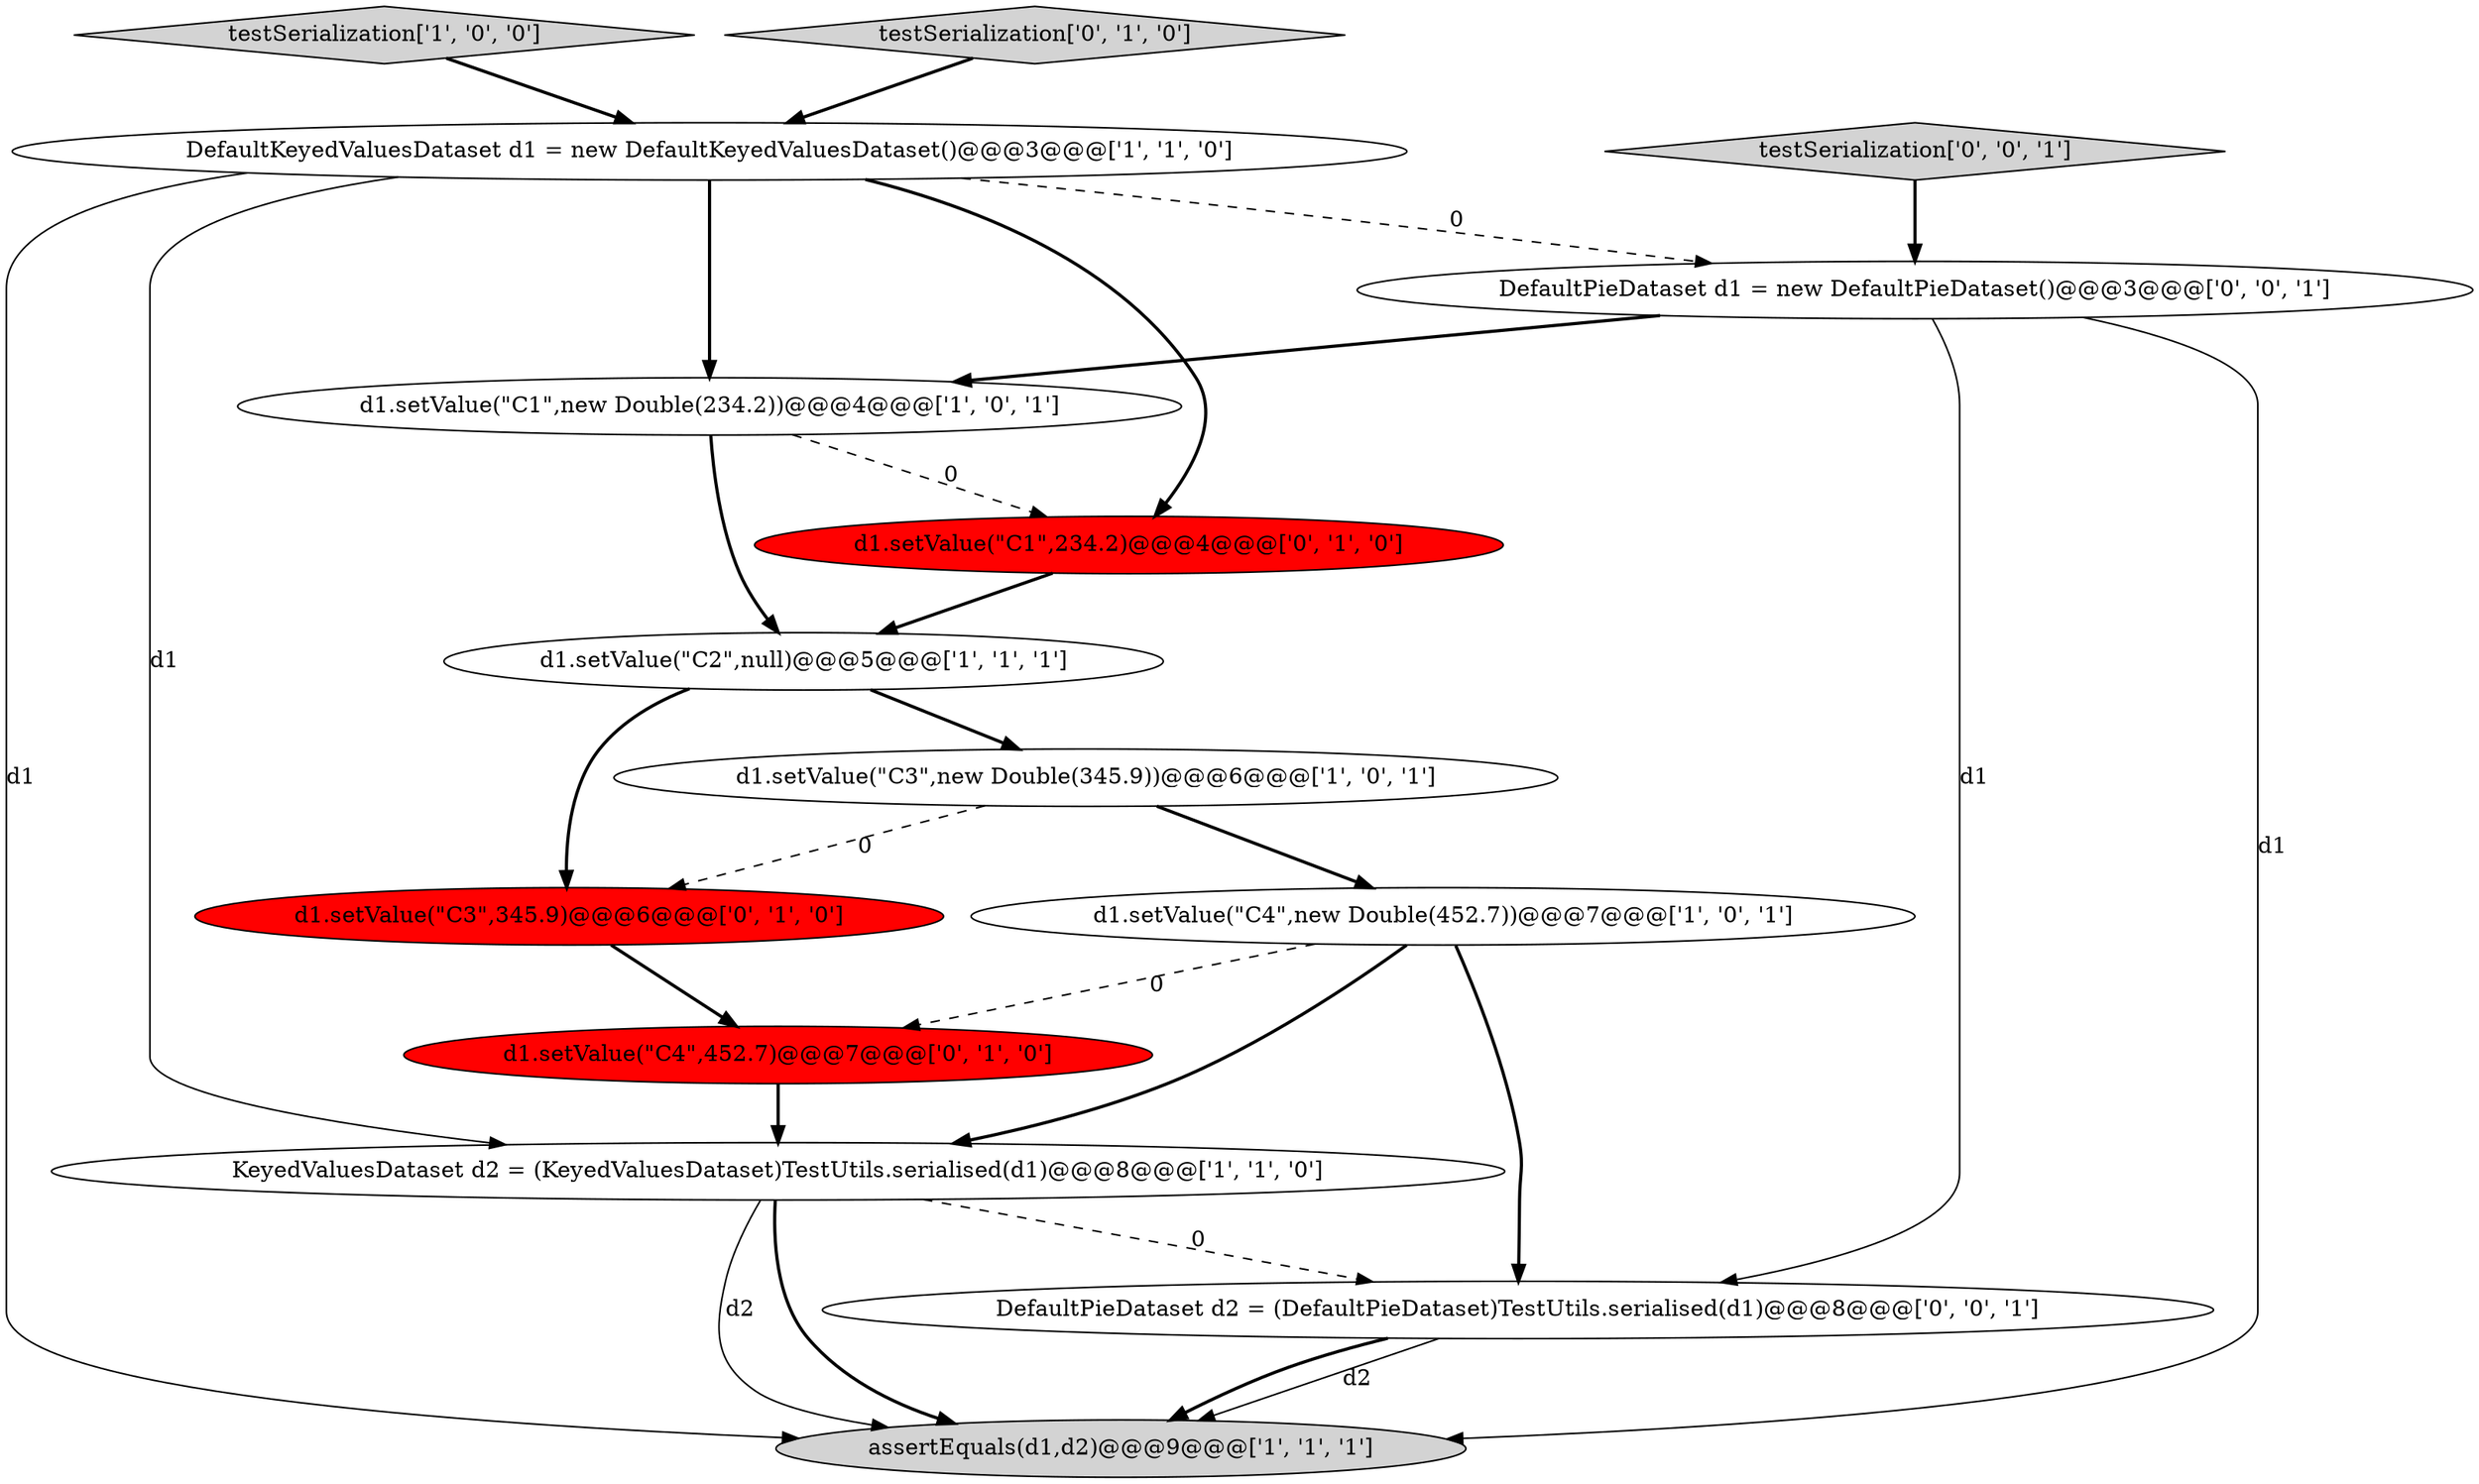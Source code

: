digraph {
5 [style = filled, label = "d1.setValue(\"C2\",null)@@@5@@@['1', '1', '1']", fillcolor = white, shape = ellipse image = "AAA0AAABBB1BBB"];
10 [style = filled, label = "d1.setValue(\"C1\",234.2)@@@4@@@['0', '1', '0']", fillcolor = red, shape = ellipse image = "AAA1AAABBB2BBB"];
11 [style = filled, label = "d1.setValue(\"C3\",345.9)@@@6@@@['0', '1', '0']", fillcolor = red, shape = ellipse image = "AAA1AAABBB2BBB"];
0 [style = filled, label = "d1.setValue(\"C1\",new Double(234.2))@@@4@@@['1', '0', '1']", fillcolor = white, shape = ellipse image = "AAA0AAABBB1BBB"];
1 [style = filled, label = "assertEquals(d1,d2)@@@9@@@['1', '1', '1']", fillcolor = lightgray, shape = ellipse image = "AAA0AAABBB1BBB"];
3 [style = filled, label = "DefaultKeyedValuesDataset d1 = new DefaultKeyedValuesDataset()@@@3@@@['1', '1', '0']", fillcolor = white, shape = ellipse image = "AAA0AAABBB1BBB"];
9 [style = filled, label = "d1.setValue(\"C4\",452.7)@@@7@@@['0', '1', '0']", fillcolor = red, shape = ellipse image = "AAA1AAABBB2BBB"];
2 [style = filled, label = "testSerialization['1', '0', '0']", fillcolor = lightgray, shape = diamond image = "AAA0AAABBB1BBB"];
12 [style = filled, label = "testSerialization['0', '0', '1']", fillcolor = lightgray, shape = diamond image = "AAA0AAABBB3BBB"];
13 [style = filled, label = "DefaultPieDataset d2 = (DefaultPieDataset)TestUtils.serialised(d1)@@@8@@@['0', '0', '1']", fillcolor = white, shape = ellipse image = "AAA0AAABBB3BBB"];
14 [style = filled, label = "DefaultPieDataset d1 = new DefaultPieDataset()@@@3@@@['0', '0', '1']", fillcolor = white, shape = ellipse image = "AAA0AAABBB3BBB"];
6 [style = filled, label = "KeyedValuesDataset d2 = (KeyedValuesDataset)TestUtils.serialised(d1)@@@8@@@['1', '1', '0']", fillcolor = white, shape = ellipse image = "AAA0AAABBB1BBB"];
4 [style = filled, label = "d1.setValue(\"C3\",new Double(345.9))@@@6@@@['1', '0', '1']", fillcolor = white, shape = ellipse image = "AAA0AAABBB1BBB"];
8 [style = filled, label = "testSerialization['0', '1', '0']", fillcolor = lightgray, shape = diamond image = "AAA0AAABBB2BBB"];
7 [style = filled, label = "d1.setValue(\"C4\",new Double(452.7))@@@7@@@['1', '0', '1']", fillcolor = white, shape = ellipse image = "AAA0AAABBB1BBB"];
7->13 [style = bold, label=""];
3->6 [style = solid, label="d1"];
2->3 [style = bold, label=""];
14->13 [style = solid, label="d1"];
8->3 [style = bold, label=""];
13->1 [style = solid, label="d2"];
6->1 [style = solid, label="d2"];
11->9 [style = bold, label=""];
13->1 [style = bold, label=""];
3->0 [style = bold, label=""];
4->7 [style = bold, label=""];
9->6 [style = bold, label=""];
0->10 [style = dashed, label="0"];
6->1 [style = bold, label=""];
3->10 [style = bold, label=""];
10->5 [style = bold, label=""];
3->1 [style = solid, label="d1"];
14->0 [style = bold, label=""];
6->13 [style = dashed, label="0"];
7->9 [style = dashed, label="0"];
5->4 [style = bold, label=""];
7->6 [style = bold, label=""];
12->14 [style = bold, label=""];
5->11 [style = bold, label=""];
4->11 [style = dashed, label="0"];
3->14 [style = dashed, label="0"];
14->1 [style = solid, label="d1"];
0->5 [style = bold, label=""];
}
